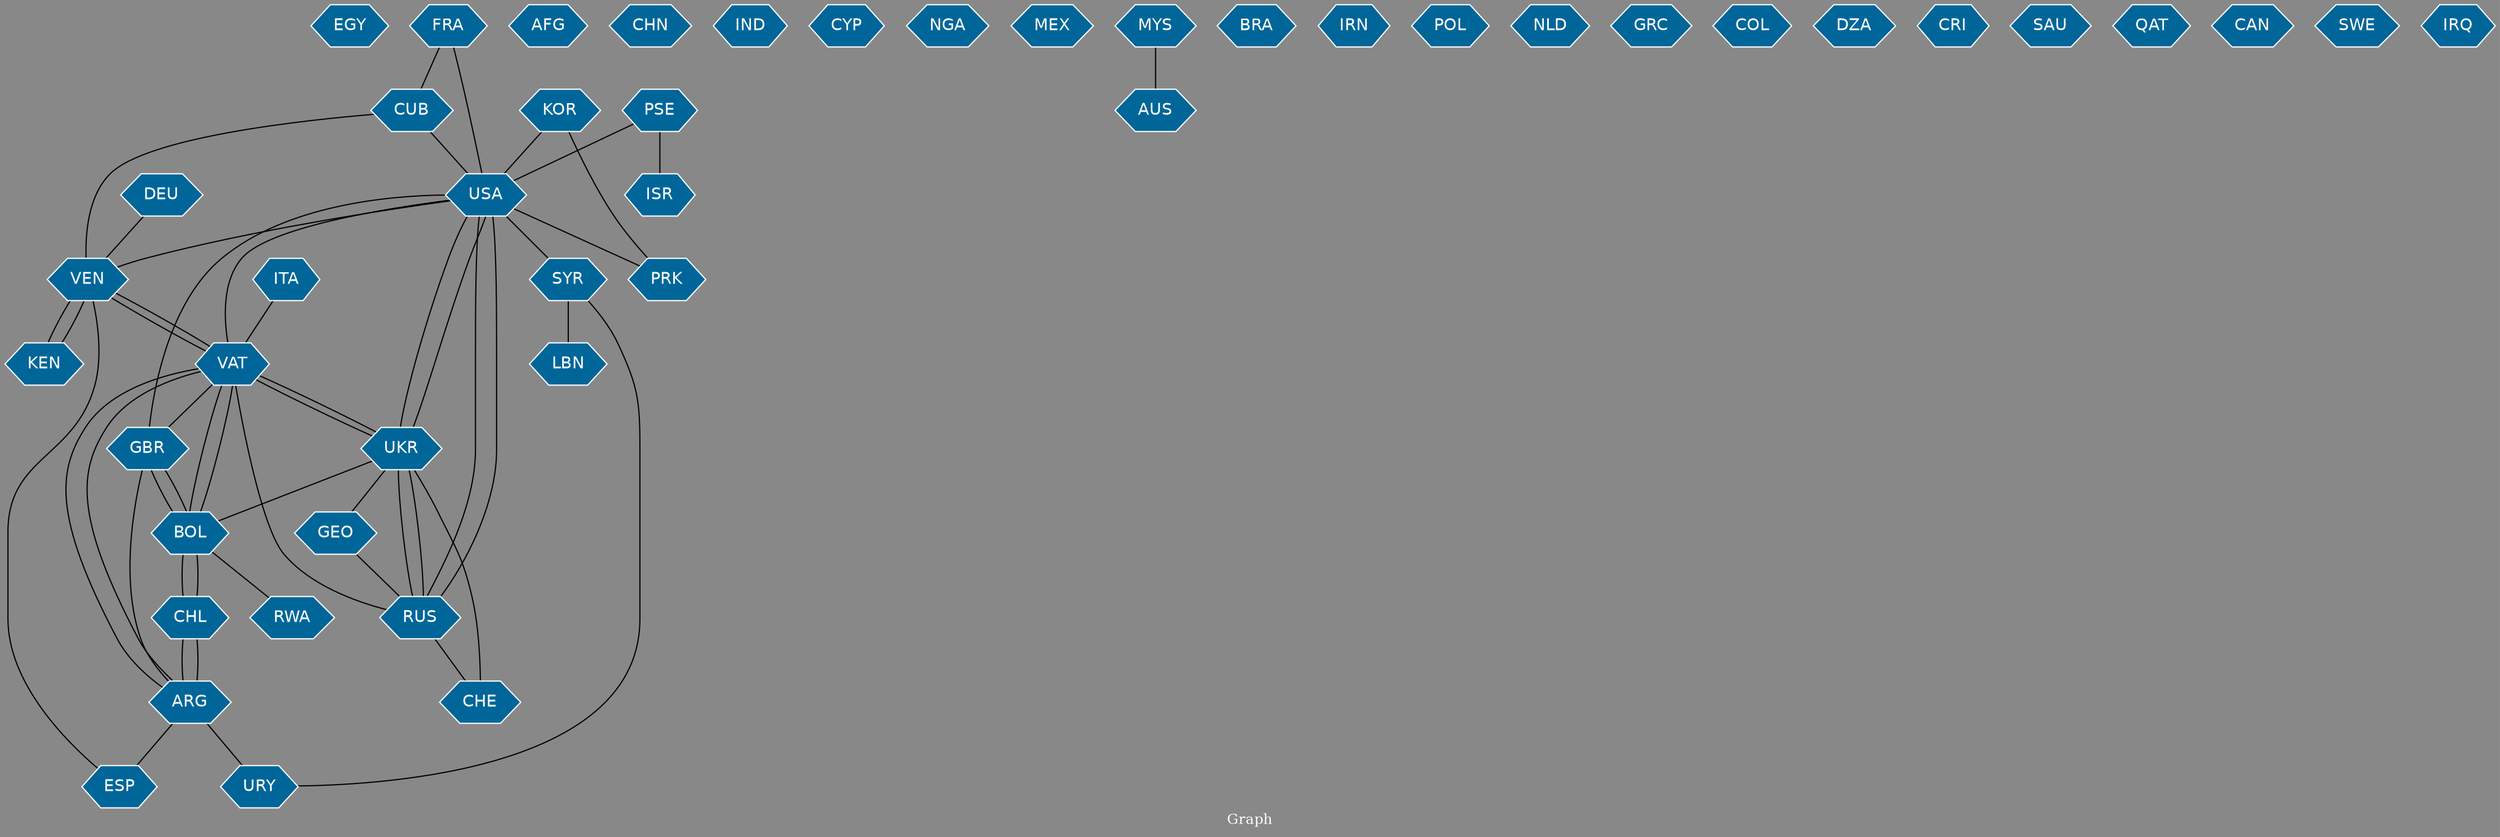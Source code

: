 // Countries together in item graph
graph {
	graph [bgcolor="#888888" fontcolor=white fontsize=12 label="Graph" outputorder=edgesfirst overlap=prism]
	node [color=white fillcolor="#006699" fontcolor=white fontname=Helvetica shape=hexagon style=filled]
	edge [arrowhead=open color=black fontcolor=white fontname=Courier fontsize=12]
		EGY [label=EGY]
		USA [label=USA]
		AFG [label=AFG]
		BOL [label=BOL]
		RWA [label=RWA]
		CHN [label=CHN]
		URY [label=URY]
		ARG [label=ARG]
		VAT [label=VAT]
		SYR [label=SYR]
		VEN [label=VEN]
		ESP [label=ESP]
		UKR [label=UKR]
		KOR [label=KOR]
		CHL [label=CHL]
		RUS [label=RUS]
		GBR [label=GBR]
		IND [label=IND]
		CHE [label=CHE]
		CYP [label=CYP]
		NGA [label=NGA]
		PRK [label=PRK]
		MEX [label=MEX]
		MYS [label=MYS]
		AUS [label=AUS]
		BRA [label=BRA]
		KEN [label=KEN]
		FRA [label=FRA]
		DEU [label=DEU]
		IRN [label=IRN]
		POL [label=POL]
		NLD [label=NLD]
		GRC [label=GRC]
		ITA [label=ITA]
		COL [label=COL]
		DZA [label=DZA]
		CUB [label=CUB]
		PSE [label=PSE]
		ISR [label=ISR]
		LBN [label=LBN]
		CRI [label=CRI]
		SAU [label=SAU]
		GEO [label=GEO]
		QAT [label=QAT]
		CAN [label=CAN]
		SWE [label=SWE]
		IRQ [label=IRQ]
			VEN -- VAT [weight=3]
			FRA -- USA [weight=1]
			DEU -- VEN [weight=1]
			VAT -- BOL [weight=2]
			GBR -- BOL [weight=1]
			VAT -- ARG [weight=1]
			GBR -- ARG [weight=1]
			KOR -- USA [weight=1]
			MYS -- AUS [weight=1]
			CUB -- USA [weight=2]
			BOL -- VAT [weight=1]
			VEN -- KEN [weight=3]
			CHL -- ARG [weight=1]
			VAT -- USA [weight=1]
			KOR -- PRK [weight=1]
			VAT -- GBR [weight=1]
			RUS -- CHE [weight=1]
			BOL -- RWA [weight=1]
			UKR -- CHE [weight=1]
			UKR -- RUS [weight=8]
			ARG -- CHL [weight=5]
			UKR -- BOL [weight=2]
			VAT -- VEN [weight=1]
			ARG -- VAT [weight=2]
			BOL -- GBR [weight=1]
			RUS -- VAT [weight=1]
			ITA -- VAT [weight=2]
			RUS -- USA [weight=3]
			SYR -- LBN [weight=1]
			UKR -- USA [weight=3]
			RUS -- UKR [weight=6]
			USA -- RUS [weight=4]
			BOL -- CHL [weight=1]
			USA -- VEN [weight=2]
			PSE -- ISR [weight=1]
			UKR -- VAT [weight=1]
			USA -- SYR [weight=1]
			VAT -- UKR [weight=1]
			KEN -- VEN [weight=3]
			CHL -- BOL [weight=1]
			VEN -- ESP [weight=1]
			FRA -- CUB [weight=1]
			ARG -- URY [weight=1]
			PSE -- USA [weight=1]
			ARG -- ESP [weight=1]
			USA -- GBR [weight=1]
			UKR -- GEO [weight=1]
			USA -- UKR [weight=1]
			SYR -- URY [weight=1]
			GEO -- RUS [weight=1]
			CUB -- VEN [weight=1]
			USA -- PRK [weight=1]
}